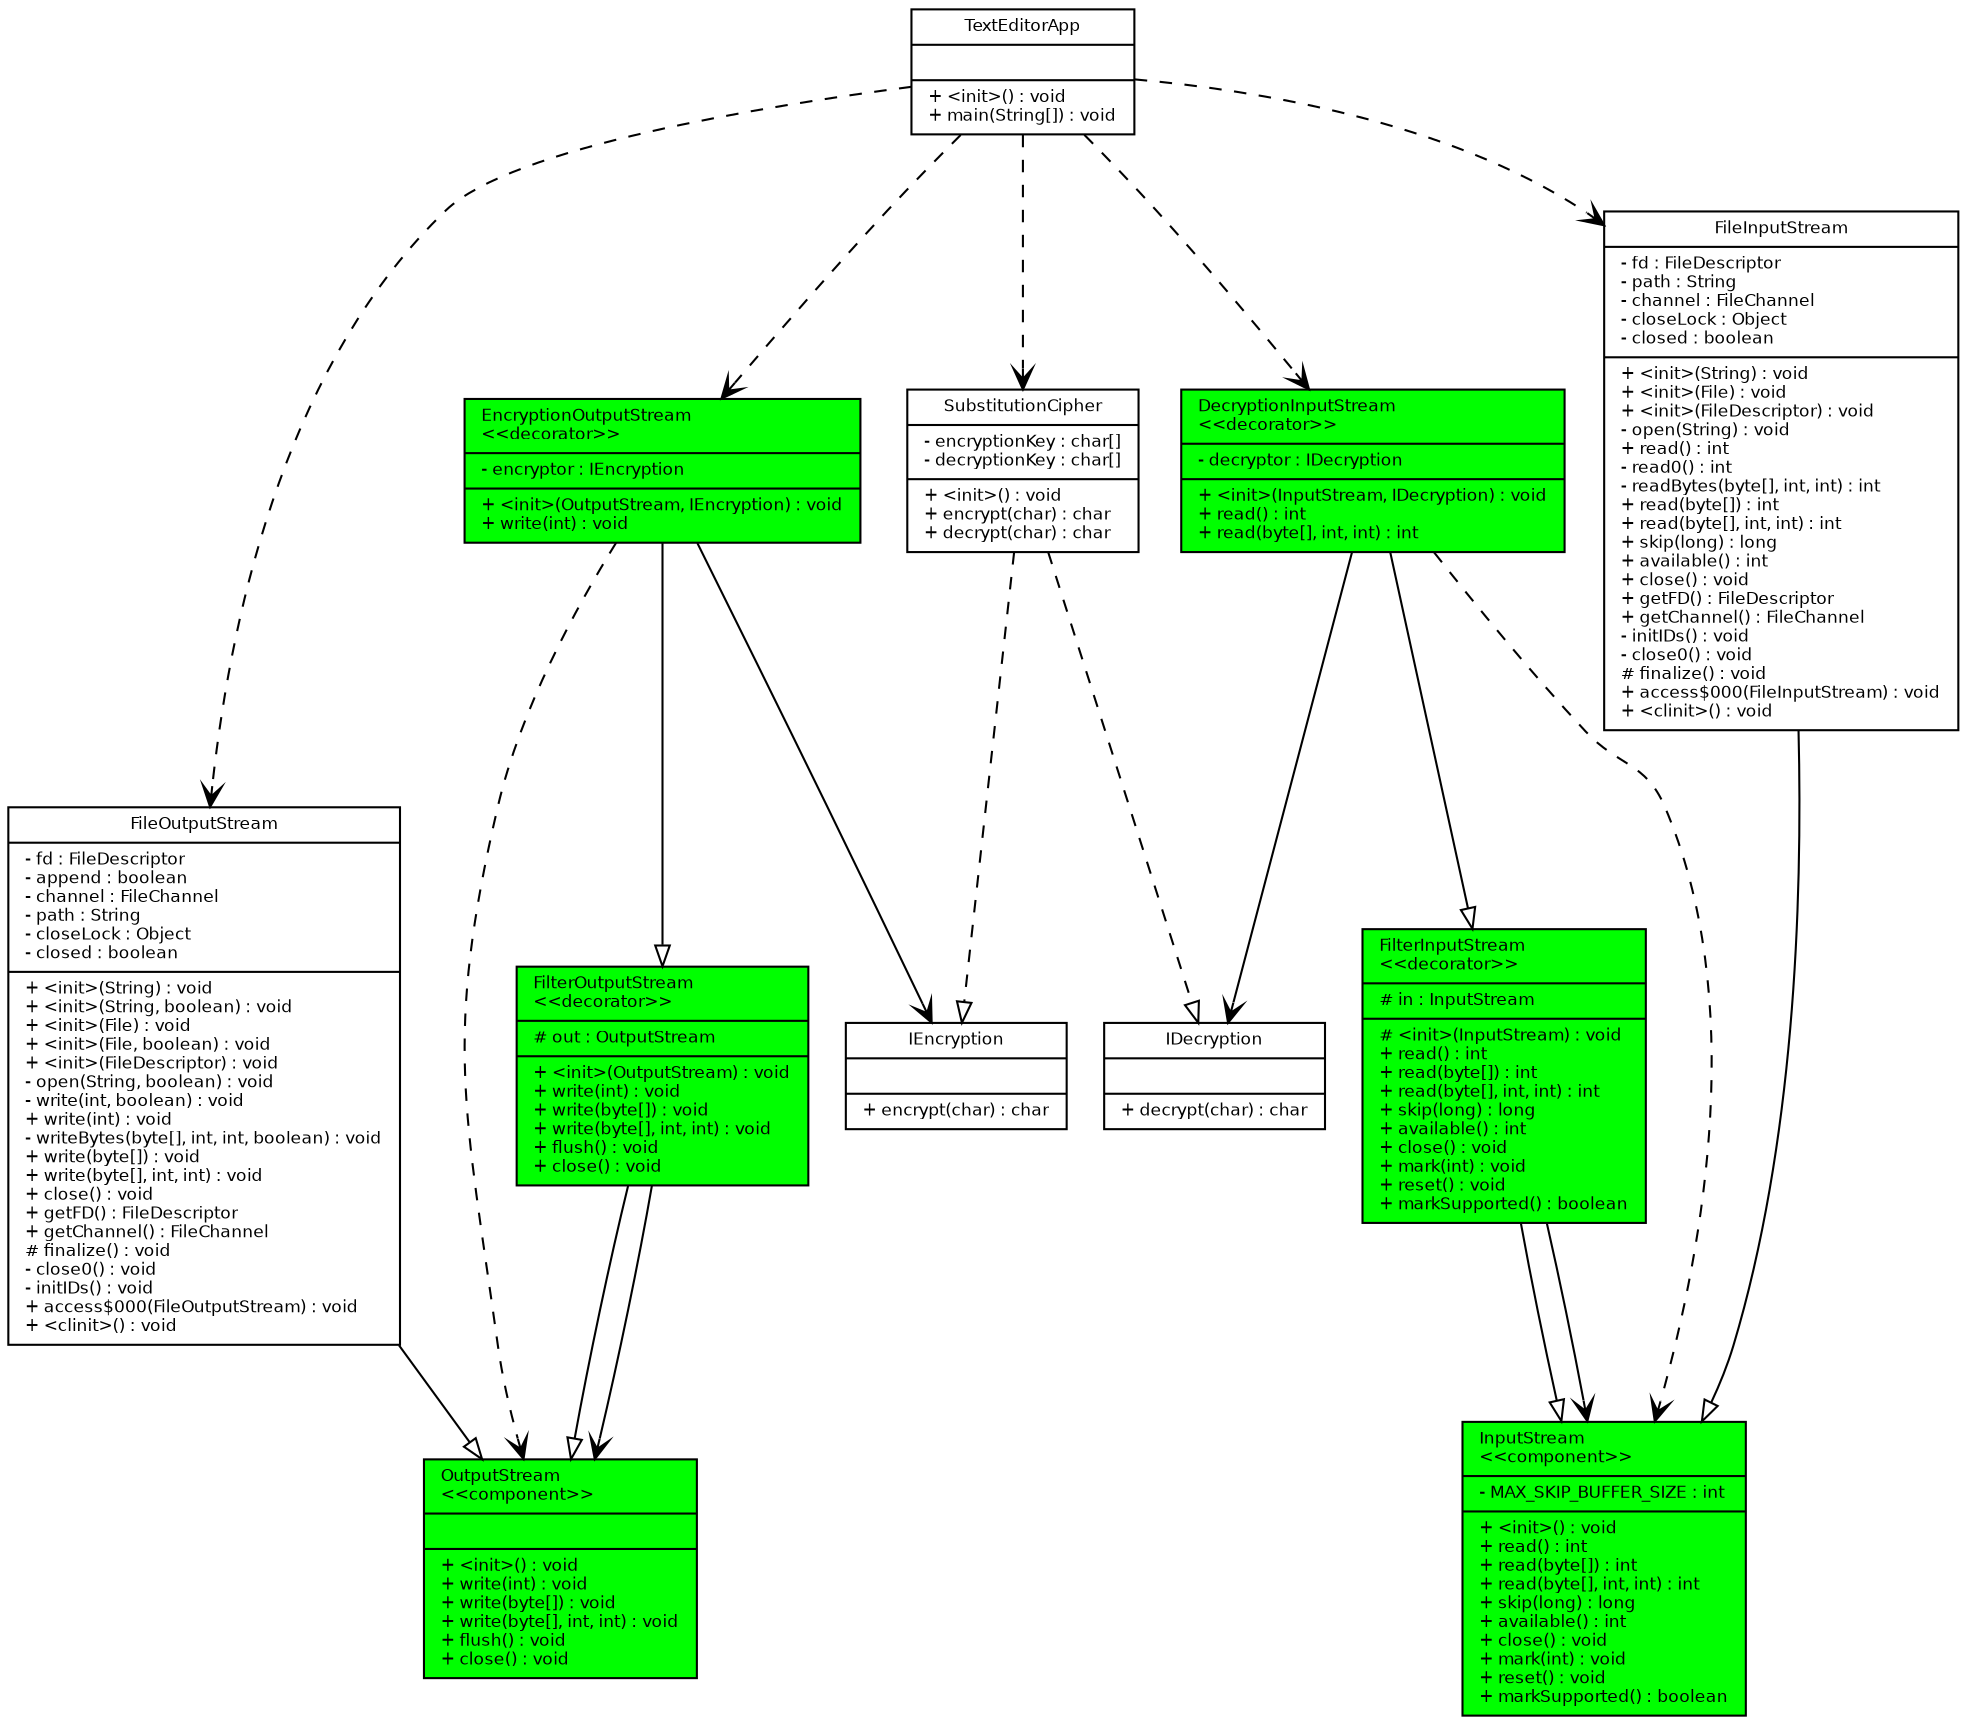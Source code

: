 digraph G {
fontname = " Bitstream Vera San"
fontsize =8
node [
style=filled
fillcolor=white
fontname = "Bitstream Vera Sans"
fontsize =8
shape = "record"]
edge [
fontname = "Bitstream Vera Sans"
fontsize =8
]
DecryptionInputStream [
fillcolor = green
label = "{DecryptionInputStream
\l\<\<decorator\>\>\l|- decryptor : IDecryption\l|+ \<init\>(InputStream, IDecryption) : void\l+ read() : int\l+ read(byte[], int, int) : int\l}"
]
EncryptionOutputStream [
fillcolor = green
label = "{EncryptionOutputStream
\l\<\<decorator\>\>\l|- encryptor : IEncryption\l|+ \<init\>(OutputStream, IEncryption) : void\l+ write(int) : void\l}"
]
IDecryption [
label = "{IDecryption
||+ decrypt(char) : char\l}"
]
IEncryption [
label = "{IEncryption
||+ encrypt(char) : char\l}"
]
SubstitutionCipher [
label = "{SubstitutionCipher
|- encryptionKey : char[]\l- decryptionKey : char[]\l|+ \<init\>() : void\l+ encrypt(char) : char\l+ decrypt(char) : char\l}"
]
TextEditorApp [
label = "{TextEditorApp
||+ \<init\>() : void\l+ main(String[]) : void\l}"
]
FilterInputStream [
fillcolor = green
label = "{FilterInputStream
\l\<\<decorator\>\>\l|# in : InputStream\l|# \<init\>(InputStream) : void\l+ read() : int\l+ read(byte[]) : int\l+ read(byte[], int, int) : int\l+ skip(long) : long\l+ available() : int\l+ close() : void\l+ mark(int) : void\l+ reset() : void\l+ markSupported() : boolean\l}"
]
FilterOutputStream [
fillcolor = green
label = "{FilterOutputStream
\l\<\<decorator\>\>\l|# out : OutputStream\l|+ \<init\>(OutputStream) : void\l+ write(int) : void\l+ write(byte[]) : void\l+ write(byte[], int, int) : void\l+ flush() : void\l+ close() : void\l}"
]
FileInputStream [
label = "{FileInputStream
|- fd : FileDescriptor\l- path : String\l- channel : FileChannel\l- closeLock : Object\l- closed : boolean\l|+ \<init\>(String) : void\l+ \<init\>(File) : void\l+ \<init\>(FileDescriptor) : void\l- open(String) : void\l+ read() : int\l- read0() : int\l- readBytes(byte[], int, int) : int\l+ read(byte[]) : int\l+ read(byte[], int, int) : int\l+ skip(long) : long\l+ available() : int\l+ close() : void\l+ getFD() : FileDescriptor\l+ getChannel() : FileChannel\l- initIDs() : void\l- close0() : void\l# finalize() : void\l+ access$000(FileInputStream) : void\l+ \<clinit\>() : void\l}"
]
FileOutputStream [
label = "{FileOutputStream
|- fd : FileDescriptor\l- append : boolean\l- channel : FileChannel\l- path : String\l- closeLock : Object\l- closed : boolean\l|+ \<init\>(String) : void\l+ \<init\>(String, boolean) : void\l+ \<init\>(File) : void\l+ \<init\>(File, boolean) : void\l+ \<init\>(FileDescriptor) : void\l- open(String, boolean) : void\l- write(int, boolean) : void\l+ write(int) : void\l- writeBytes(byte[], int, int, boolean) : void\l+ write(byte[]) : void\l+ write(byte[], int, int) : void\l+ close() : void\l+ getFD() : FileDescriptor\l+ getChannel() : FileChannel\l# finalize() : void\l- close0() : void\l- initIDs() : void\l+ access$000(FileOutputStream) : void\l+ \<clinit\>() : void\l}"
]
InputStream [
fillcolor = green
label = "{InputStream
\l\<\<component\>\>\l|- MAX_SKIP_BUFFER_SIZE : int\l|+ \<init\>() : void\l+ read() : int\l+ read(byte[]) : int\l+ read(byte[], int, int) : int\l+ skip(long) : long\l+ available() : int\l+ close() : void\l+ mark(int) : void\l+ reset() : void\l+ markSupported() : boolean\l}"
]
OutputStream [
fillcolor = green
label = "{OutputStream
\l\<\<component\>\>\l||+ \<init\>() : void\l+ write(int) : void\l+ write(byte[]) : void\l+ write(byte[], int, int) : void\l+ flush() : void\l+ close() : void\l}"
]
edge [
arrowhead = "empty"
style = "solid"
]
FilterInputStream -> InputStream
EncryptionOutputStream -> FilterOutputStream
FileOutputStream -> OutputStream
DecryptionInputStream -> FilterInputStream
FilterOutputStream -> OutputStream
FileInputStream -> InputStream
edge [
arrowhead = "vee"
style = "solid"
]
FilterInputStream -> InputStream
EncryptionOutputStream -> IEncryption
DecryptionInputStream -> IDecryption
FilterOutputStream -> OutputStream
edge [
arrowhead = "empty"
style = "dashed"
]
SubstitutionCipher -> IEncryption
SubstitutionCipher -> IDecryption
edge [
arrowhead = "vee"
style = "dashed"
]
EncryptionOutputStream -> OutputStream
DecryptionInputStream -> InputStream
TextEditorApp -> SubstitutionCipher
TextEditorApp -> DecryptionInputStream
TextEditorApp -> FileInputStream
TextEditorApp -> EncryptionOutputStream
TextEditorApp -> FileOutputStream
}
